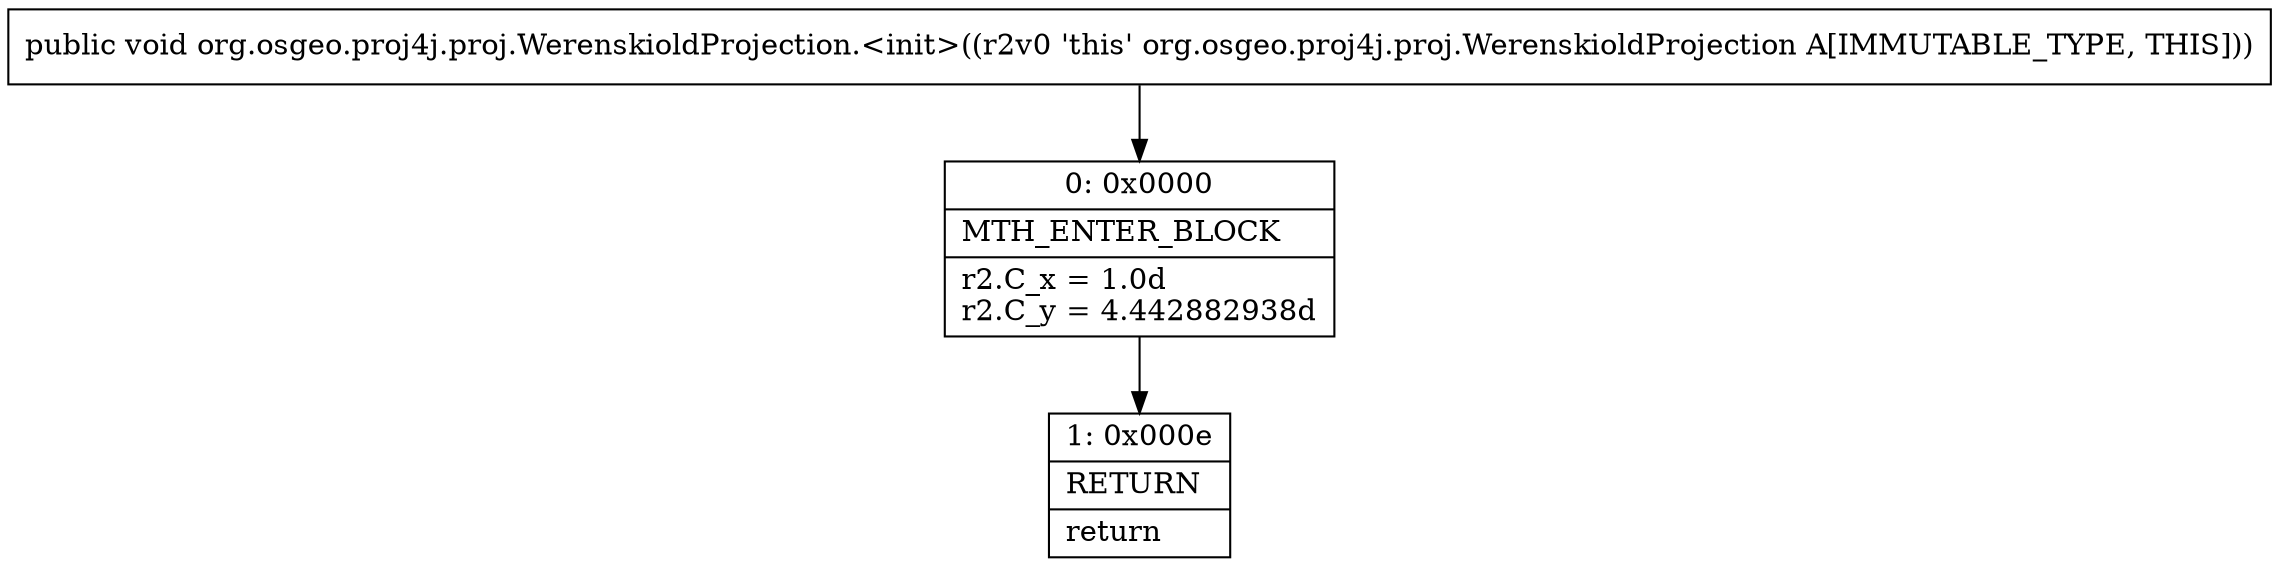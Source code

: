 digraph "CFG fororg.osgeo.proj4j.proj.WerenskioldProjection.\<init\>()V" {
Node_0 [shape=record,label="{0\:\ 0x0000|MTH_ENTER_BLOCK\l|r2.C_x = 1.0d\lr2.C_y = 4.442882938d\l}"];
Node_1 [shape=record,label="{1\:\ 0x000e|RETURN\l|return\l}"];
MethodNode[shape=record,label="{public void org.osgeo.proj4j.proj.WerenskioldProjection.\<init\>((r2v0 'this' org.osgeo.proj4j.proj.WerenskioldProjection A[IMMUTABLE_TYPE, THIS])) }"];
MethodNode -> Node_0;
Node_0 -> Node_1;
}

